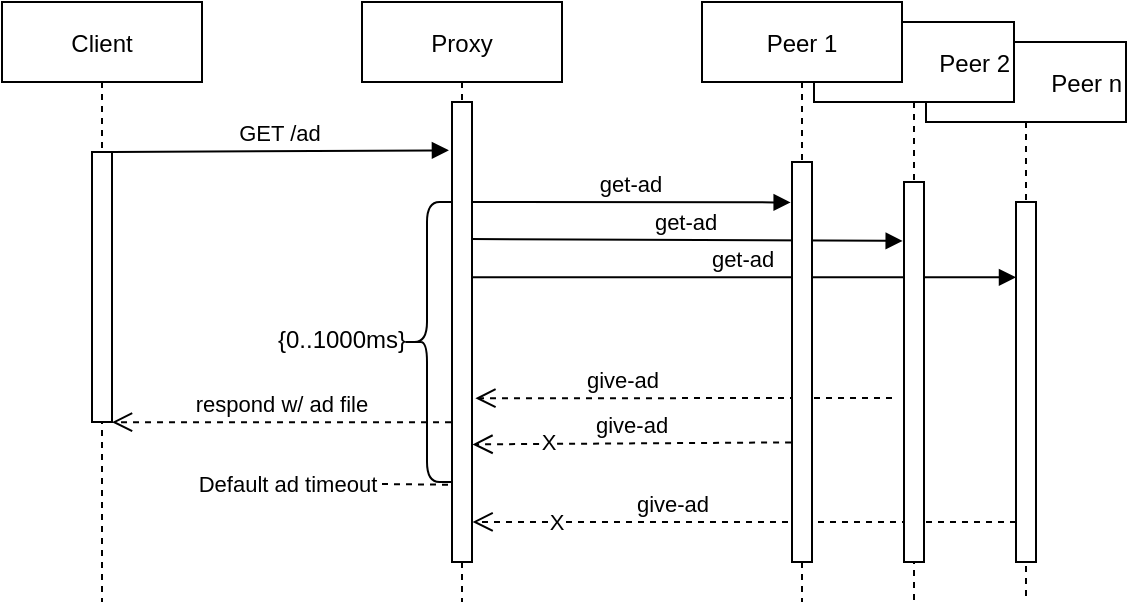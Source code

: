 <mxfile version="21.1.5" type="github">
  <diagram id="kgpKYQtTHZ0yAKxKKP6v" name="Page-1">
    <mxGraphModel dx="830" dy="450" grid="1" gridSize="10" guides="1" tooltips="1" connect="1" arrows="1" fold="1" page="1" pageScale="1" pageWidth="850" pageHeight="1100" math="0" shadow="0">
      <root>
        <mxCell id="0" />
        <mxCell id="1" parent="0" />
        <mxCell id="14" value="get-ad" style="verticalAlign=bottom;endArrow=block;shadow=0;strokeWidth=1;exitX=0.905;exitY=0.368;exitDx=0;exitDy=0;exitPerimeter=0;" parent="1" target="12" edge="1">
          <mxGeometry relative="1" as="geometry">
            <mxPoint x="354.05" y="217.64" as="sourcePoint" />
            <mxPoint x="610" y="218" as="targetPoint" />
          </mxGeometry>
        </mxCell>
        <mxCell id="24" value="give-ad" style="html=1;verticalAlign=bottom;endArrow=open;dashed=1;endSize=8;entryX=1.028;entryY=0.913;entryDx=0;entryDy=0;entryPerimeter=0;exitX=0;exitY=0.889;exitDx=0;exitDy=0;exitPerimeter=0;" parent="1" source="12" target="3nuBFxr9cyL0pnOWT2aG-6" edge="1">
          <mxGeometry x="0.271" relative="1" as="geometry">
            <mxPoint x="610" y="340" as="sourcePoint" />
            <mxPoint x="360.0" y="340" as="targetPoint" />
            <mxPoint as="offset" />
          </mxGeometry>
        </mxCell>
        <mxCell id="28" value="X" style="edgeLabel;html=1;align=center;verticalAlign=middle;resizable=0;points=[];fontSize=11;" parent="24" vertex="1" connectable="0">
          <mxGeometry x="0.693" relative="1" as="geometry">
            <mxPoint as="offset" />
          </mxGeometry>
        </mxCell>
        <mxCell id="13" value="get-ad" style="verticalAlign=bottom;endArrow=block;shadow=0;strokeWidth=1;exitX=0.905;exitY=0.298;exitDx=0;exitDy=0;exitPerimeter=0;entryX=-0.065;entryY=0.155;entryDx=0;entryDy=0;entryPerimeter=0;" parent="1" source="3nuBFxr9cyL0pnOWT2aG-6" target="10" edge="1">
          <mxGeometry relative="1" as="geometry">
            <mxPoint x="355" y="195.84" as="sourcePoint" />
            <mxPoint x="550" y="199" as="targetPoint" />
          </mxGeometry>
        </mxCell>
        <mxCell id="11" value="Peer n" style="shape=umlLifeline;perimeter=lifelinePerimeter;container=1;collapsible=0;recursiveResize=0;rounded=0;shadow=0;strokeWidth=1;align=right;verticalAlign=middle;" parent="1" vertex="1">
          <mxGeometry x="582" y="100" width="100" height="280" as="geometry" />
        </mxCell>
        <mxCell id="12" value="" style="points=[];perimeter=orthogonalPerimeter;rounded=0;shadow=0;strokeWidth=1;" parent="11" vertex="1">
          <mxGeometry x="45" y="80" width="10" height="180" as="geometry" />
        </mxCell>
        <mxCell id="9" value="Peer 2" style="shape=umlLifeline;perimeter=lifelinePerimeter;container=1;collapsible=0;recursiveResize=0;rounded=0;shadow=0;strokeWidth=1;align=right;verticalAlign=middle;" parent="1" vertex="1">
          <mxGeometry x="526" y="90" width="100" height="290" as="geometry" />
        </mxCell>
        <mxCell id="10" value="" style="points=[];perimeter=orthogonalPerimeter;rounded=0;shadow=0;strokeWidth=1;" parent="9" vertex="1">
          <mxGeometry x="45" y="80" width="10" height="190" as="geometry" />
        </mxCell>
        <mxCell id="3nuBFxr9cyL0pnOWT2aG-1" value="Client" style="shape=umlLifeline;perimeter=lifelinePerimeter;container=1;collapsible=0;recursiveResize=0;rounded=0;shadow=0;strokeWidth=1;" parent="1" vertex="1">
          <mxGeometry x="120" y="80" width="100" height="300" as="geometry" />
        </mxCell>
        <mxCell id="3nuBFxr9cyL0pnOWT2aG-2" value="" style="points=[];perimeter=orthogonalPerimeter;rounded=0;shadow=0;strokeWidth=1;" parent="3nuBFxr9cyL0pnOWT2aG-1" vertex="1">
          <mxGeometry x="45" y="75" width="10" height="135" as="geometry" />
        </mxCell>
        <mxCell id="3nuBFxr9cyL0pnOWT2aG-5" value="Proxy" style="shape=umlLifeline;perimeter=lifelinePerimeter;container=1;collapsible=0;recursiveResize=0;rounded=0;shadow=0;strokeWidth=1;" parent="1" vertex="1">
          <mxGeometry x="300" y="80" width="100" height="300" as="geometry" />
        </mxCell>
        <mxCell id="3nuBFxr9cyL0pnOWT2aG-6" value="" style="points=[];perimeter=orthogonalPerimeter;rounded=0;shadow=0;strokeWidth=1;" parent="3nuBFxr9cyL0pnOWT2aG-5" vertex="1">
          <mxGeometry x="45" y="50" width="10" height="230" as="geometry" />
        </mxCell>
        <mxCell id="2" value="get-ad" style="verticalAlign=bottom;endArrow=block;shadow=0;strokeWidth=1;entryX=-0.067;entryY=0.101;entryDx=0;entryDy=0;entryPerimeter=0;" parent="3nuBFxr9cyL0pnOWT2aG-5" target="DM9WYxIIClQ7wr1XLAzr-2" edge="1">
          <mxGeometry relative="1" as="geometry">
            <mxPoint x="55" y="100.0" as="sourcePoint" />
            <mxPoint x="210" y="100" as="targetPoint" />
          </mxGeometry>
        </mxCell>
        <mxCell id="19" value="" style="shape=curlyBracket;whiteSpace=wrap;html=1;rounded=1;labelPosition=left;verticalLabelPosition=middle;align=right;verticalAlign=middle;" parent="3nuBFxr9cyL0pnOWT2aG-5" vertex="1">
          <mxGeometry x="20" y="100" width="25" height="140" as="geometry" />
        </mxCell>
        <mxCell id="22" value="" style="endArrow=none;dashed=1;html=1;entryX=0.962;entryY=0.995;entryDx=0;entryDy=0;entryPerimeter=0;" parent="3nuBFxr9cyL0pnOWT2aG-5" edge="1">
          <mxGeometry width="50" height="50" relative="1" as="geometry">
            <mxPoint x="10" y="241" as="sourcePoint" />
            <mxPoint x="45.0" y="241.4" as="targetPoint" />
          </mxGeometry>
        </mxCell>
        <mxCell id="3nuBFxr9cyL0pnOWT2aG-7" value="respond w/ ad file" style="verticalAlign=bottom;endArrow=open;dashed=1;endSize=8;shadow=0;strokeWidth=1;exitX=-0.049;exitY=0.783;exitDx=0;exitDy=0;exitPerimeter=0;" parent="1" edge="1">
          <mxGeometry x="-0.002" relative="1" as="geometry">
            <mxPoint x="175" y="290.09" as="targetPoint" />
            <mxPoint x="344.51" y="290.09" as="sourcePoint" />
            <mxPoint as="offset" />
          </mxGeometry>
        </mxCell>
        <mxCell id="3nuBFxr9cyL0pnOWT2aG-8" value="GET /ad" style="verticalAlign=bottom;endArrow=block;shadow=0;strokeWidth=1;entryX=-0.153;entryY=0.105;entryDx=0;entryDy=0;entryPerimeter=0;" parent="1" source="3nuBFxr9cyL0pnOWT2aG-2" target="3nuBFxr9cyL0pnOWT2aG-6" edge="1">
          <mxGeometry relative="1" as="geometry">
            <mxPoint x="275" y="160" as="sourcePoint" />
            <mxPoint x="270" y="150" as="targetPoint" />
          </mxGeometry>
        </mxCell>
        <mxCell id="DM9WYxIIClQ7wr1XLAzr-1" value="Peer 1" style="shape=umlLifeline;perimeter=lifelinePerimeter;container=1;collapsible=0;recursiveResize=0;rounded=0;shadow=0;strokeWidth=1;" parent="1" vertex="1">
          <mxGeometry x="470" y="80" width="100" height="300" as="geometry" />
        </mxCell>
        <mxCell id="15" value="give-ad" style="html=1;verticalAlign=bottom;endArrow=open;dashed=1;endSize=8;entryX=1.169;entryY=0.744;entryDx=0;entryDy=0;entryPerimeter=0;" parent="DM9WYxIIClQ7wr1XLAzr-1" edge="1">
          <mxGeometry x="0.296" relative="1" as="geometry">
            <mxPoint x="95" y="198" as="sourcePoint" />
            <mxPoint x="-113.31" y="198.12" as="targetPoint" />
            <mxPoint as="offset" />
          </mxGeometry>
        </mxCell>
        <mxCell id="DM9WYxIIClQ7wr1XLAzr-2" value="" style="points=[];perimeter=orthogonalPerimeter;rounded=0;shadow=0;strokeWidth=1;" parent="DM9WYxIIClQ7wr1XLAzr-1" vertex="1">
          <mxGeometry x="45" y="80" width="10" height="200" as="geometry" />
        </mxCell>
        <mxCell id="6" value="give-ad" style="verticalAlign=bottom;endArrow=open;dashed=1;endSize=8;shadow=0;strokeWidth=1;entryX=1.026;entryY=0.653;entryDx=0;entryDy=0;entryPerimeter=0;exitX=-0.046;exitY=0.701;exitDx=0;exitDy=0;exitPerimeter=0;" parent="1" source="DM9WYxIIClQ7wr1XLAzr-2" edge="1">
          <mxGeometry x="-0.004" relative="1" as="geometry">
            <mxPoint x="355.26" y="301.19" as="targetPoint" />
            <mxPoint x="510" y="301" as="sourcePoint" />
            <mxPoint as="offset" />
          </mxGeometry>
        </mxCell>
        <mxCell id="31" value="X" style="edgeLabel;html=1;align=center;verticalAlign=middle;resizable=0;points=[];fontSize=11;" parent="6" vertex="1" connectable="0">
          <mxGeometry x="0.526" y="-1" relative="1" as="geometry">
            <mxPoint as="offset" />
          </mxGeometry>
        </mxCell>
        <mxCell id="20" value="{0..1000ms}" style="text;html=1;strokeColor=none;fillColor=none;align=center;verticalAlign=middle;whiteSpace=wrap;rounded=0;" parent="1" vertex="1">
          <mxGeometry x="260" y="234" width="60" height="30" as="geometry" />
        </mxCell>
        <mxCell id="23" value="&lt;font style=&quot;font-size: 11px;&quot;&gt;Default ad timeout&lt;/font&gt;" style="text;html=1;strokeColor=none;fillColor=none;align=center;verticalAlign=middle;whiteSpace=wrap;rounded=0;" parent="1" vertex="1">
          <mxGeometry x="213" y="306" width="100" height="30" as="geometry" />
        </mxCell>
      </root>
    </mxGraphModel>
  </diagram>
</mxfile>
